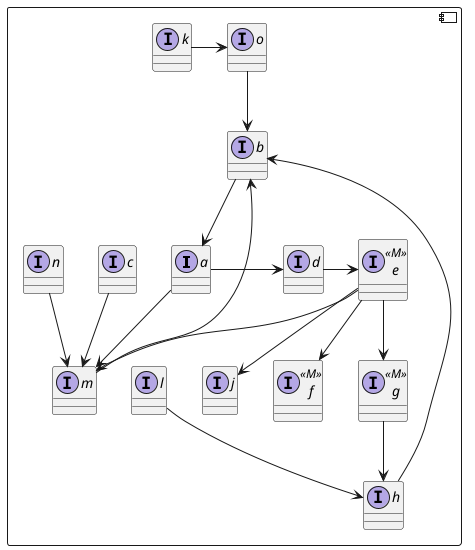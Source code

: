 @startuml


'package "Some Group" {
'HTTP - [First Component]
'[Another Component]
'}
'
'package "Other Groups" {
'FTP - [Second Component]
'
'[First Component] --> FTP
'}

component {
interface a
interface b
interface c
interface d
interface e <<M>>
interface f <<M>>
interface g <<M>>
interface h
interface j
interface k
interface l
interface m
interface n
interface o
}


b --> a
a --> m
m -l-> b

c --> m

a -r-> d
d -r-> e
e --> f
e --> g
g --> h
e --> j
l --> h
e --> m
n --> m
o --> b
k -r-> o
h -r-> b

skinparam interface {
backgroundColor<<M>> RosyBrown
}

@enduml
